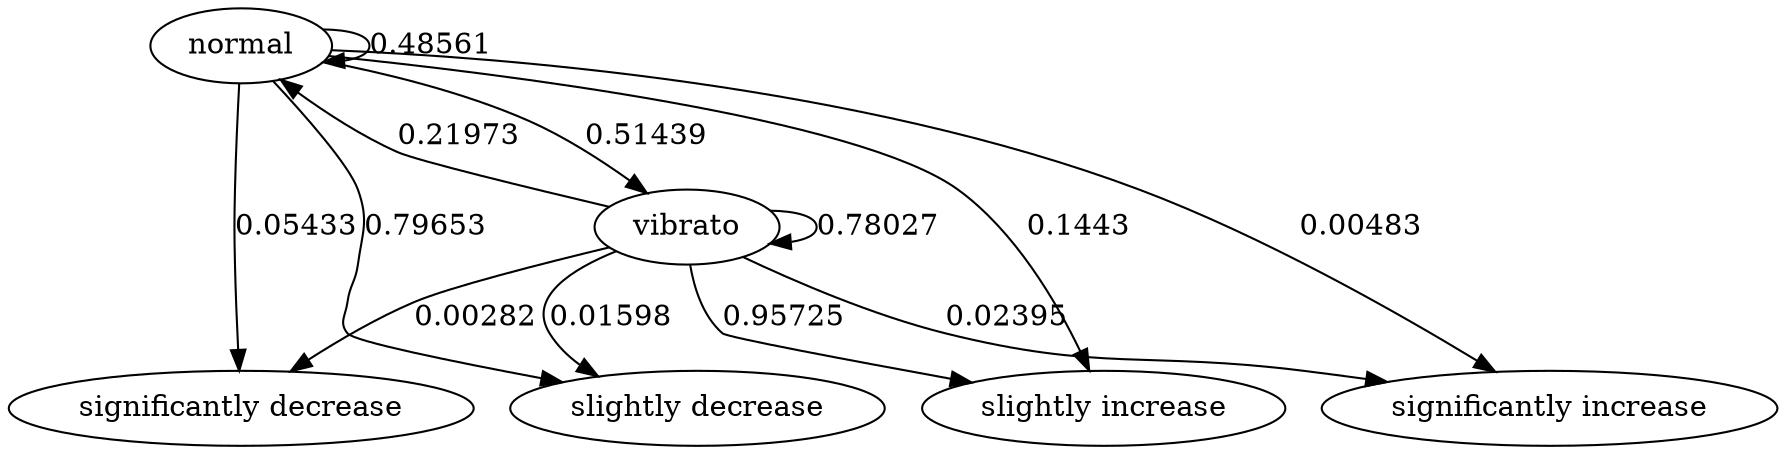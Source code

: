 digraph "" {
normal;
vibrato;
"significantly decrease";
"slightly decrease";
"slightly increase";
"significantly increase";
normal -> normal  [key=0, label="0.48561", weight="0.48561"];
normal -> vibrato  [key=0, label="0.51439", weight="0.51439"];
normal -> "significantly decrease"  [key=0, label="0.05433", weight="0.05433"];
normal -> "slightly decrease"  [key=0, label="0.79653", weight="0.79653"];
normal -> "slightly increase"  [key=0, label="0.1443", weight="0.1443"];
normal -> "significantly increase"  [key=0, label="0.00483", weight="0.00483"];
vibrato -> normal  [key=0, label="0.21973", weight="0.21973"];
vibrato -> vibrato  [key=0, label="0.78027", weight="0.78027"];
vibrato -> "significantly decrease"  [key=0, label="0.00282", weight="0.00282"];
vibrato -> "slightly decrease"  [key=0, label="0.01598", weight="0.01598"];
vibrato -> "slightly increase"  [key=0, label="0.95725", weight="0.95725"];
vibrato -> "significantly increase"  [key=0, label="0.02395", weight="0.02395"];
}
